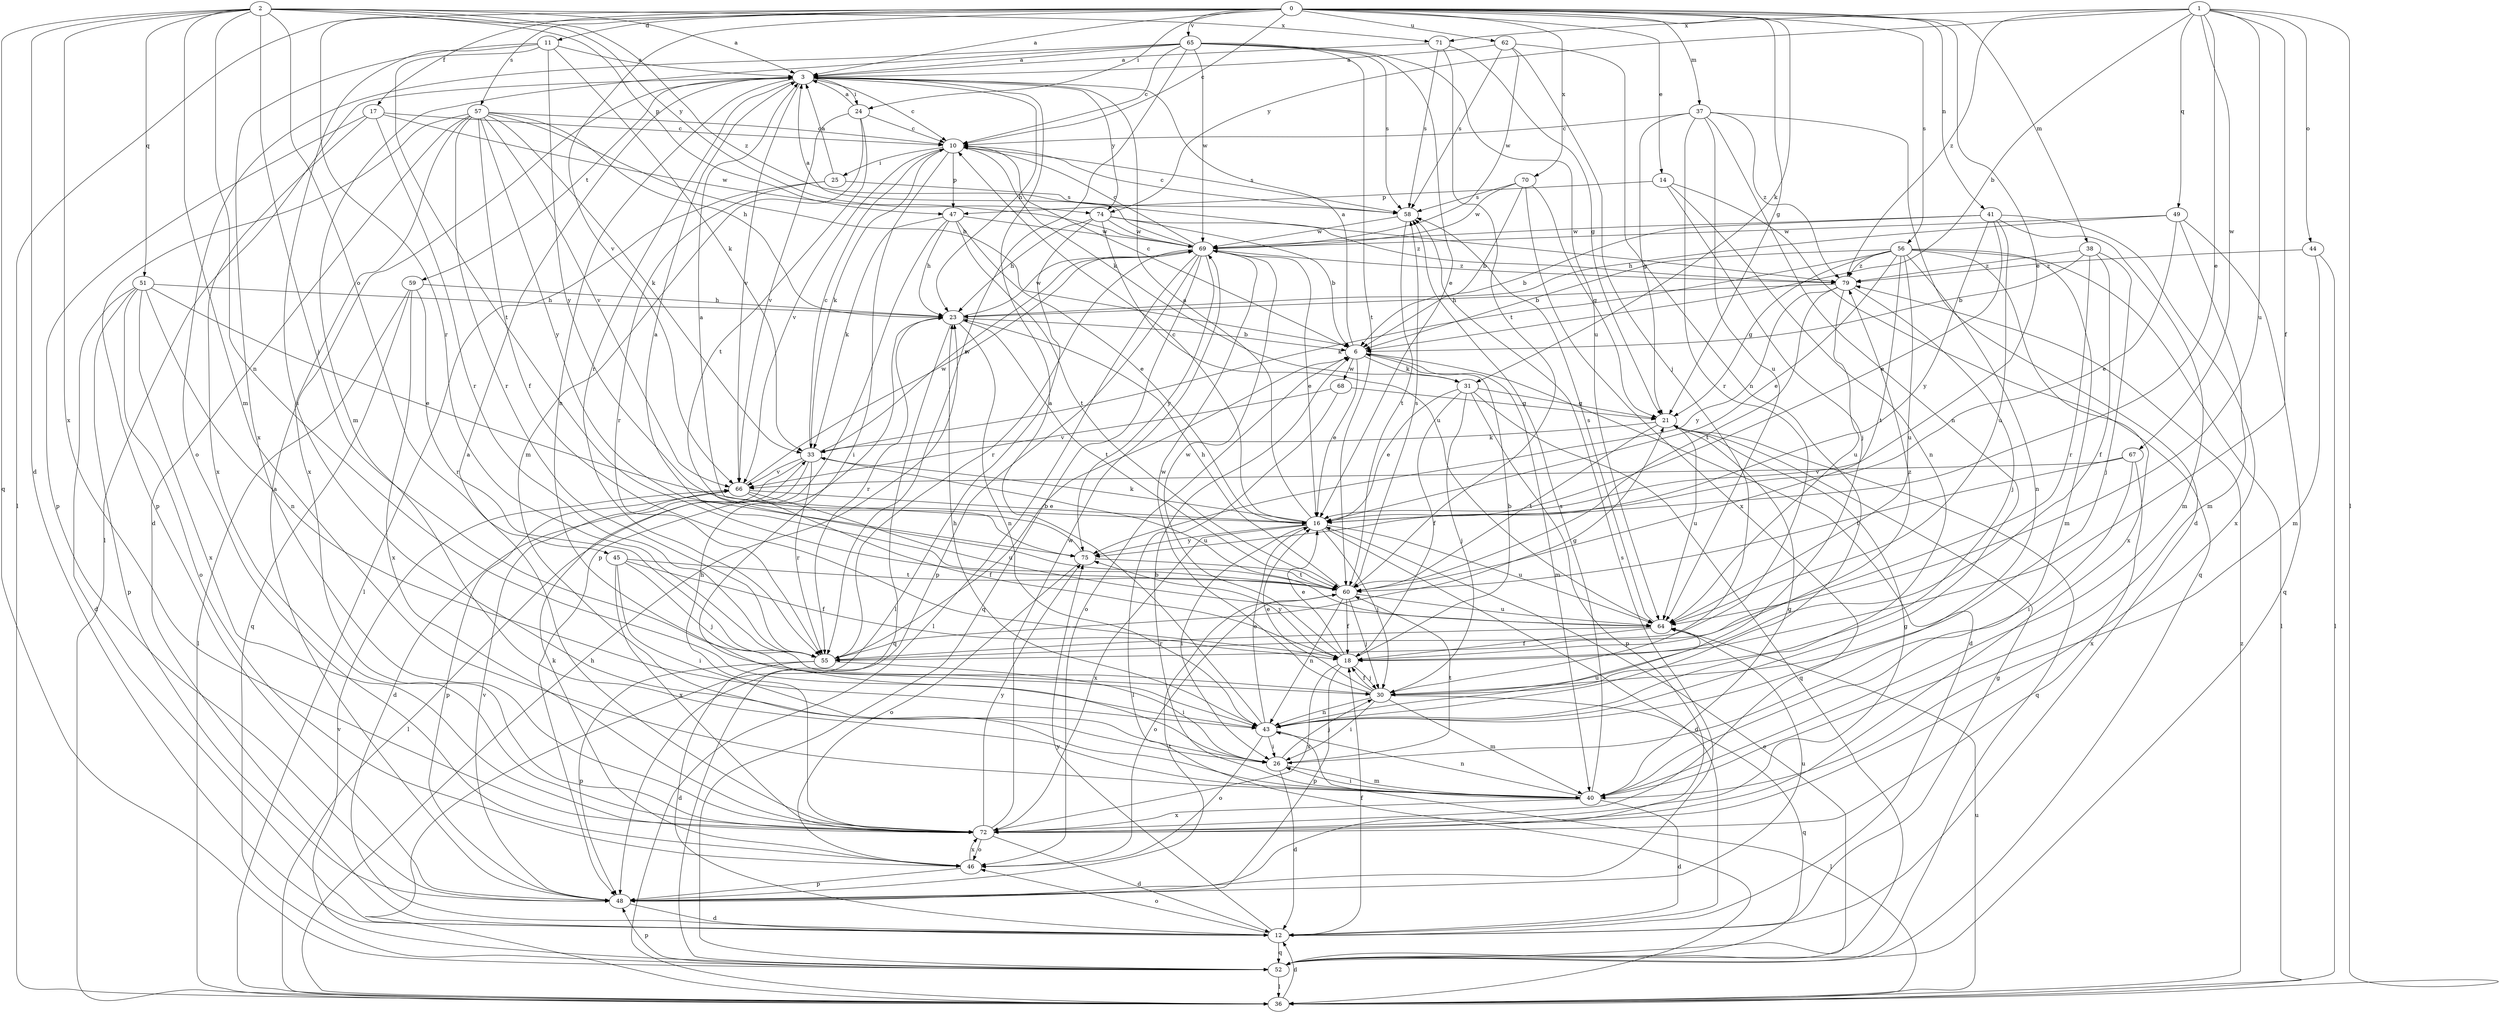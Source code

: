 strict digraph  {
0;
1;
2;
3;
6;
10;
11;
12;
14;
16;
17;
18;
21;
23;
24;
25;
26;
30;
31;
33;
36;
37;
38;
40;
41;
43;
44;
45;
46;
47;
48;
49;
51;
52;
55;
56;
57;
58;
59;
60;
62;
64;
65;
66;
67;
68;
69;
70;
71;
72;
74;
75;
79;
0 -> 3  [label=a];
0 -> 10  [label=c];
0 -> 11  [label=d];
0 -> 14  [label=e];
0 -> 16  [label=e];
0 -> 17  [label=f];
0 -> 21  [label=g];
0 -> 24  [label=i];
0 -> 31  [label=k];
0 -> 36  [label=l];
0 -> 37  [label=m];
0 -> 38  [label=m];
0 -> 41  [label=n];
0 -> 55  [label=r];
0 -> 56  [label=s];
0 -> 57  [label=s];
0 -> 62  [label=u];
0 -> 65  [label=v];
0 -> 66  [label=v];
0 -> 70  [label=x];
1 -> 6  [label=b];
1 -> 16  [label=e];
1 -> 18  [label=f];
1 -> 36  [label=l];
1 -> 44  [label=o];
1 -> 49  [label=q];
1 -> 64  [label=u];
1 -> 67  [label=w];
1 -> 71  [label=x];
1 -> 74  [label=y];
1 -> 79  [label=z];
2 -> 3  [label=a];
2 -> 12  [label=d];
2 -> 30  [label=j];
2 -> 40  [label=m];
2 -> 43  [label=n];
2 -> 45  [label=o];
2 -> 47  [label=p];
2 -> 51  [label=q];
2 -> 52  [label=q];
2 -> 71  [label=x];
2 -> 72  [label=x];
2 -> 74  [label=y];
2 -> 79  [label=z];
3 -> 10  [label=c];
3 -> 23  [label=h];
3 -> 24  [label=i];
3 -> 36  [label=l];
3 -> 43  [label=n];
3 -> 55  [label=r];
3 -> 59  [label=t];
3 -> 66  [label=v];
3 -> 74  [label=y];
6 -> 3  [label=a];
6 -> 10  [label=c];
6 -> 12  [label=d];
6 -> 16  [label=e];
6 -> 31  [label=k];
6 -> 40  [label=m];
6 -> 46  [label=o];
6 -> 68  [label=w];
10 -> 25  [label=i];
10 -> 26  [label=i];
10 -> 31  [label=k];
10 -> 33  [label=k];
10 -> 47  [label=p];
10 -> 58  [label=s];
10 -> 66  [label=v];
11 -> 3  [label=a];
11 -> 26  [label=i];
11 -> 33  [label=k];
11 -> 60  [label=t];
11 -> 72  [label=x];
11 -> 75  [label=y];
12 -> 18  [label=f];
12 -> 21  [label=g];
12 -> 46  [label=o];
12 -> 52  [label=q];
12 -> 75  [label=y];
14 -> 30  [label=j];
14 -> 43  [label=n];
14 -> 47  [label=p];
14 -> 52  [label=q];
16 -> 3  [label=a];
16 -> 10  [label=c];
16 -> 12  [label=d];
16 -> 26  [label=i];
16 -> 30  [label=j];
16 -> 33  [label=k];
16 -> 64  [label=u];
16 -> 72  [label=x];
16 -> 75  [label=y];
17 -> 10  [label=c];
17 -> 48  [label=p];
17 -> 55  [label=r];
17 -> 69  [label=w];
17 -> 72  [label=x];
18 -> 6  [label=b];
18 -> 16  [label=e];
18 -> 30  [label=j];
18 -> 48  [label=p];
18 -> 69  [label=w];
18 -> 72  [label=x];
18 -> 75  [label=y];
18 -> 79  [label=z];
21 -> 33  [label=k];
21 -> 52  [label=q];
21 -> 60  [label=t];
21 -> 64  [label=u];
23 -> 6  [label=b];
23 -> 43  [label=n];
23 -> 52  [label=q];
23 -> 55  [label=r];
23 -> 60  [label=t];
23 -> 69  [label=w];
24 -> 3  [label=a];
24 -> 10  [label=c];
24 -> 40  [label=m];
24 -> 60  [label=t];
24 -> 66  [label=v];
25 -> 3  [label=a];
25 -> 36  [label=l];
25 -> 55  [label=r];
25 -> 58  [label=s];
26 -> 12  [label=d];
26 -> 30  [label=j];
26 -> 40  [label=m];
26 -> 60  [label=t];
30 -> 16  [label=e];
30 -> 18  [label=f];
30 -> 26  [label=i];
30 -> 40  [label=m];
30 -> 43  [label=n];
30 -> 52  [label=q];
30 -> 69  [label=w];
31 -> 16  [label=e];
31 -> 18  [label=f];
31 -> 21  [label=g];
31 -> 30  [label=j];
31 -> 48  [label=p];
31 -> 52  [label=q];
33 -> 10  [label=c];
33 -> 12  [label=d];
33 -> 36  [label=l];
33 -> 55  [label=r];
33 -> 64  [label=u];
33 -> 66  [label=v];
33 -> 69  [label=w];
36 -> 12  [label=d];
36 -> 23  [label=h];
36 -> 64  [label=u];
36 -> 79  [label=z];
37 -> 10  [label=c];
37 -> 12  [label=d];
37 -> 21  [label=g];
37 -> 43  [label=n];
37 -> 55  [label=r];
37 -> 64  [label=u];
37 -> 79  [label=z];
38 -> 6  [label=b];
38 -> 18  [label=f];
38 -> 30  [label=j];
38 -> 55  [label=r];
38 -> 79  [label=z];
40 -> 6  [label=b];
40 -> 12  [label=d];
40 -> 21  [label=g];
40 -> 26  [label=i];
40 -> 43  [label=n];
40 -> 58  [label=s];
40 -> 72  [label=x];
41 -> 6  [label=b];
41 -> 16  [label=e];
41 -> 40  [label=m];
41 -> 64  [label=u];
41 -> 69  [label=w];
41 -> 72  [label=x];
41 -> 75  [label=y];
43 -> 3  [label=a];
43 -> 16  [label=e];
43 -> 23  [label=h];
43 -> 26  [label=i];
43 -> 36  [label=l];
43 -> 46  [label=o];
43 -> 64  [label=u];
44 -> 36  [label=l];
44 -> 40  [label=m];
44 -> 79  [label=z];
45 -> 18  [label=f];
45 -> 26  [label=i];
45 -> 30  [label=j];
45 -> 60  [label=t];
45 -> 72  [label=x];
46 -> 33  [label=k];
46 -> 48  [label=p];
46 -> 72  [label=x];
47 -> 16  [label=e];
47 -> 23  [label=h];
47 -> 33  [label=k];
47 -> 48  [label=p];
47 -> 60  [label=t];
47 -> 69  [label=w];
48 -> 3  [label=a];
48 -> 12  [label=d];
48 -> 58  [label=s];
48 -> 60  [label=t];
48 -> 64  [label=u];
48 -> 66  [label=v];
49 -> 16  [label=e];
49 -> 23  [label=h];
49 -> 40  [label=m];
49 -> 52  [label=q];
49 -> 69  [label=w];
51 -> 12  [label=d];
51 -> 16  [label=e];
51 -> 23  [label=h];
51 -> 43  [label=n];
51 -> 46  [label=o];
51 -> 48  [label=p];
51 -> 72  [label=x];
52 -> 16  [label=e];
52 -> 36  [label=l];
52 -> 48  [label=p];
52 -> 66  [label=v];
55 -> 6  [label=b];
55 -> 12  [label=d];
55 -> 21  [label=g];
55 -> 26  [label=i];
55 -> 48  [label=p];
56 -> 6  [label=b];
56 -> 16  [label=e];
56 -> 21  [label=g];
56 -> 33  [label=k];
56 -> 36  [label=l];
56 -> 40  [label=m];
56 -> 43  [label=n];
56 -> 60  [label=t];
56 -> 64  [label=u];
56 -> 72  [label=x];
56 -> 79  [label=z];
57 -> 6  [label=b];
57 -> 10  [label=c];
57 -> 12  [label=d];
57 -> 18  [label=f];
57 -> 23  [label=h];
57 -> 33  [label=k];
57 -> 48  [label=p];
57 -> 55  [label=r];
57 -> 66  [label=v];
57 -> 72  [label=x];
57 -> 75  [label=y];
58 -> 10  [label=c];
58 -> 60  [label=t];
58 -> 69  [label=w];
59 -> 23  [label=h];
59 -> 36  [label=l];
59 -> 52  [label=q];
59 -> 55  [label=r];
59 -> 72  [label=x];
60 -> 3  [label=a];
60 -> 18  [label=f];
60 -> 23  [label=h];
60 -> 30  [label=j];
60 -> 43  [label=n];
60 -> 46  [label=o];
60 -> 58  [label=s];
60 -> 64  [label=u];
62 -> 3  [label=a];
62 -> 30  [label=j];
62 -> 43  [label=n];
62 -> 58  [label=s];
62 -> 69  [label=w];
64 -> 18  [label=f];
64 -> 55  [label=r];
64 -> 58  [label=s];
65 -> 3  [label=a];
65 -> 10  [label=c];
65 -> 16  [label=e];
65 -> 40  [label=m];
65 -> 46  [label=o];
65 -> 55  [label=r];
65 -> 58  [label=s];
65 -> 60  [label=t];
65 -> 64  [label=u];
65 -> 69  [label=w];
66 -> 16  [label=e];
66 -> 18  [label=f];
66 -> 48  [label=p];
66 -> 64  [label=u];
66 -> 69  [label=w];
67 -> 26  [label=i];
67 -> 60  [label=t];
67 -> 66  [label=v];
67 -> 72  [label=x];
68 -> 21  [label=g];
68 -> 36  [label=l];
68 -> 66  [label=v];
69 -> 3  [label=a];
69 -> 10  [label=c];
69 -> 16  [label=e];
69 -> 36  [label=l];
69 -> 48  [label=p];
69 -> 52  [label=q];
69 -> 55  [label=r];
69 -> 75  [label=y];
69 -> 79  [label=z];
70 -> 6  [label=b];
70 -> 21  [label=g];
70 -> 58  [label=s];
70 -> 69  [label=w];
70 -> 72  [label=x];
71 -> 3  [label=a];
71 -> 21  [label=g];
71 -> 58  [label=s];
71 -> 60  [label=t];
72 -> 3  [label=a];
72 -> 12  [label=d];
72 -> 21  [label=g];
72 -> 23  [label=h];
72 -> 46  [label=o];
72 -> 69  [label=w];
72 -> 75  [label=y];
74 -> 6  [label=b];
74 -> 23  [label=h];
74 -> 36  [label=l];
74 -> 64  [label=u];
74 -> 69  [label=w];
74 -> 79  [label=z];
75 -> 3  [label=a];
75 -> 46  [label=o];
75 -> 60  [label=t];
79 -> 23  [label=h];
79 -> 30  [label=j];
79 -> 60  [label=t];
79 -> 64  [label=u];
79 -> 75  [label=y];
}
